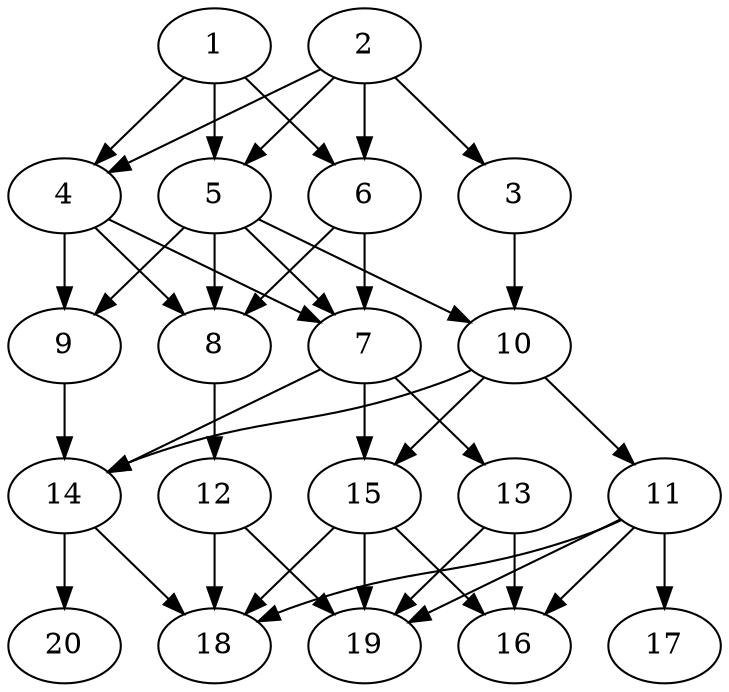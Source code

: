 // DAG automatically generated by daggen at Tue Jul 23 14:31:37 2019
// ./daggen --dot -n 20 --ccr 0.3 --fat 0.5 --regular 0.5 --density 0.8 --mindata 5242880 --maxdata 52428800 
digraph G {
  1 [size="148654080", alpha="0.05", expect_size="44596224"] 
  1 -> 4 [size ="44596224"]
  1 -> 5 [size ="44596224"]
  1 -> 6 [size ="44596224"]
  2 [size="90917547", alpha="0.19", expect_size="27275264"] 
  2 -> 3 [size ="27275264"]
  2 -> 4 [size ="27275264"]
  2 -> 5 [size ="27275264"]
  2 -> 6 [size ="27275264"]
  3 [size="23845547", alpha="0.06", expect_size="7153664"] 
  3 -> 10 [size ="7153664"]
  4 [size="63549440", alpha="0.09", expect_size="19064832"] 
  4 -> 7 [size ="19064832"]
  4 -> 8 [size ="19064832"]
  4 -> 9 [size ="19064832"]
  5 [size="53207040", alpha="0.08", expect_size="15962112"] 
  5 -> 7 [size ="15962112"]
  5 -> 8 [size ="15962112"]
  5 -> 9 [size ="15962112"]
  5 -> 10 [size ="15962112"]
  6 [size="79407787", alpha="0.19", expect_size="23822336"] 
  6 -> 7 [size ="23822336"]
  6 -> 8 [size ="23822336"]
  7 [size="87019520", alpha="0.10", expect_size="26105856"] 
  7 -> 13 [size ="26105856"]
  7 -> 14 [size ="26105856"]
  7 -> 15 [size ="26105856"]
  8 [size="110499840", alpha="0.05", expect_size="33149952"] 
  8 -> 12 [size ="33149952"]
  9 [size="171813547", alpha="0.09", expect_size="51544064"] 
  9 -> 14 [size ="51544064"]
  10 [size="98187947", alpha="0.07", expect_size="29456384"] 
  10 -> 11 [size ="29456384"]
  10 -> 14 [size ="29456384"]
  10 -> 15 [size ="29456384"]
  11 [size="60153173", alpha="0.08", expect_size="18045952"] 
  11 -> 16 [size ="18045952"]
  11 -> 17 [size ="18045952"]
  11 -> 18 [size ="18045952"]
  11 -> 19 [size ="18045952"]
  12 [size="99403093", alpha="0.13", expect_size="29820928"] 
  12 -> 18 [size ="29820928"]
  12 -> 19 [size ="29820928"]
  13 [size="92023467", alpha="0.12", expect_size="27607040"] 
  13 -> 16 [size ="27607040"]
  13 -> 19 [size ="27607040"]
  14 [size="140424533", alpha="0.12", expect_size="42127360"] 
  14 -> 18 [size ="42127360"]
  14 -> 20 [size ="42127360"]
  15 [size="54671360", alpha="0.17", expect_size="16401408"] 
  15 -> 16 [size ="16401408"]
  15 -> 18 [size ="16401408"]
  15 -> 19 [size ="16401408"]
  16 [size="119797760", alpha="0.03", expect_size="35939328"] 
  17 [size="109274453", alpha="0.05", expect_size="32782336"] 
  18 [size="33843200", alpha="0.14", expect_size="10152960"] 
  19 [size="69379413", alpha="0.03", expect_size="20813824"] 
  20 [size="143438507", alpha="0.05", expect_size="43031552"] 
}
